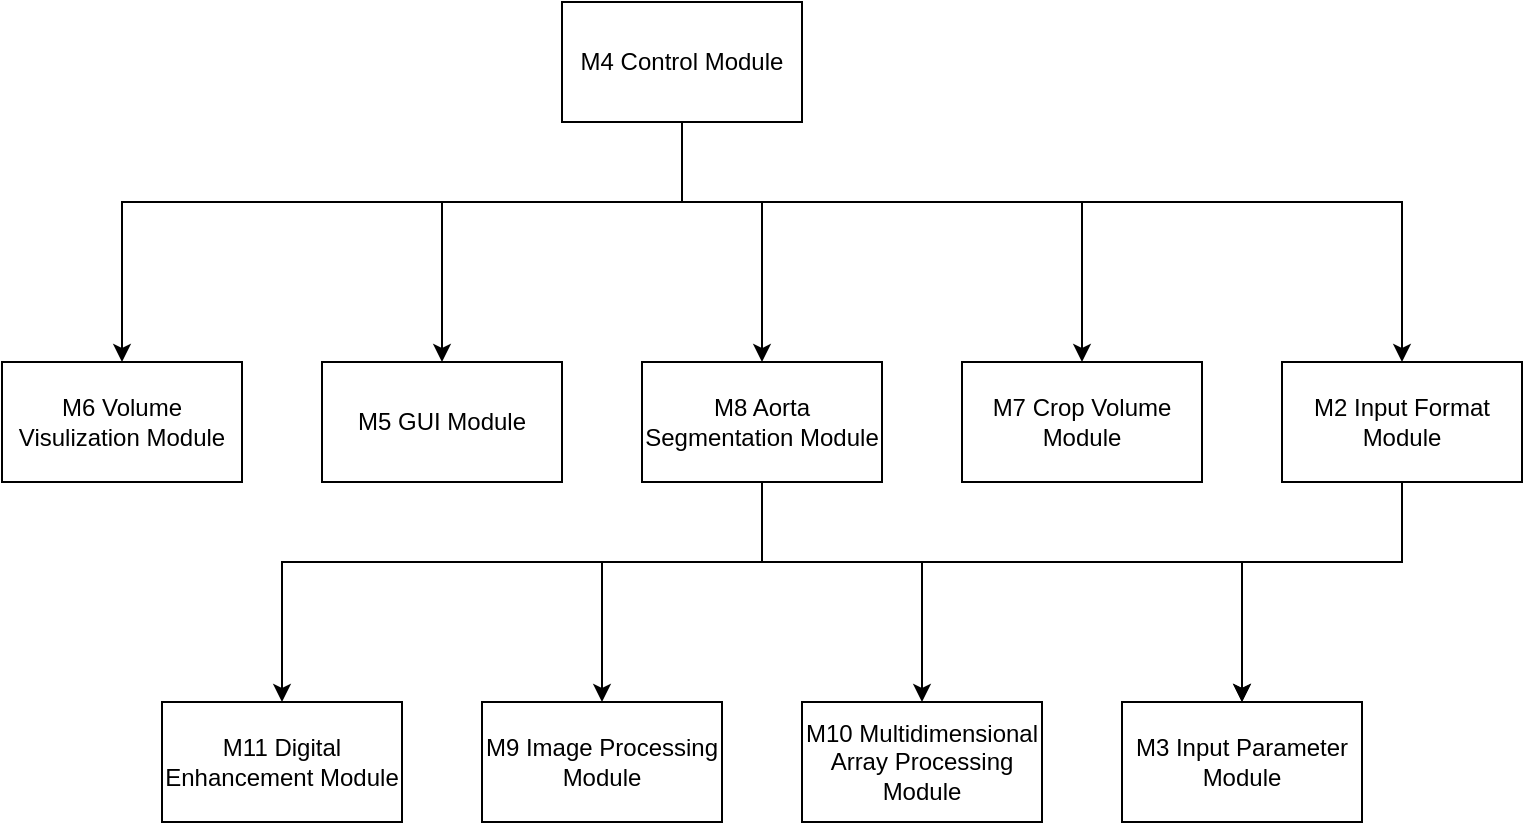 <mxfile version="21.5.0" type="device">
  <diagram id="C5RBs43oDa-KdzZeNtuy" name="Page-1">
    <mxGraphModel dx="1893" dy="592" grid="1" gridSize="10" guides="1" tooltips="1" connect="1" arrows="1" fold="1" page="1" pageScale="1" pageWidth="827" pageHeight="1169" math="0" shadow="0">
      <root>
        <mxCell id="WIyWlLk6GJQsqaUBKTNV-0" />
        <mxCell id="WIyWlLk6GJQsqaUBKTNV-1" parent="WIyWlLk6GJQsqaUBKTNV-0" />
        <mxCell id="1EBCY1boOkgSbMTvCufC-0" value="M5 GUI Module" style="rounded=0;whiteSpace=wrap;html=1;" parent="WIyWlLk6GJQsqaUBKTNV-1" vertex="1">
          <mxGeometry x="-80" y="300" width="120" height="60" as="geometry" />
        </mxCell>
        <mxCell id="ei3cRNxHF9kn30x7NAEa-4" value="" style="edgeStyle=orthogonalEdgeStyle;rounded=0;orthogonalLoop=1;jettySize=auto;html=1;exitX=0.5;exitY=1;exitDx=0;exitDy=0;" parent="WIyWlLk6GJQsqaUBKTNV-1" source="1EBCY1boOkgSbMTvCufC-5" target="ei3cRNxHF9kn30x7NAEa-3" edge="1">
          <mxGeometry relative="1" as="geometry">
            <Array as="points">
              <mxPoint x="460" y="400" />
              <mxPoint x="380" y="400" />
            </Array>
          </mxGeometry>
        </mxCell>
        <mxCell id="1EBCY1boOkgSbMTvCufC-5" value="M2 Input Format Module" style="rounded=0;whiteSpace=wrap;html=1;" parent="WIyWlLk6GJQsqaUBKTNV-1" vertex="1">
          <mxGeometry x="400" y="300" width="120" height="60" as="geometry" />
        </mxCell>
        <mxCell id="1EBCY1boOkgSbMTvCufC-14" value="" style="edgeStyle=orthogonalEdgeStyle;rounded=0;orthogonalLoop=1;jettySize=auto;html=1;exitX=0.5;exitY=1;exitDx=0;exitDy=0;entryX=0.5;entryY=0;entryDx=0;entryDy=0;" parent="WIyWlLk6GJQsqaUBKTNV-1" source="1EBCY1boOkgSbMTvCufC-7" target="1EBCY1boOkgSbMTvCufC-5" edge="1">
          <mxGeometry relative="1" as="geometry">
            <Array as="points">
              <mxPoint x="100" y="220" />
              <mxPoint x="460" y="220" />
            </Array>
          </mxGeometry>
        </mxCell>
        <mxCell id="1EBCY1boOkgSbMTvCufC-19" value="" style="edgeStyle=orthogonalEdgeStyle;rounded=0;orthogonalLoop=1;jettySize=auto;html=1;" parent="WIyWlLk6GJQsqaUBKTNV-1" source="1EBCY1boOkgSbMTvCufC-7" target="1EBCY1boOkgSbMTvCufC-18" edge="1">
          <mxGeometry relative="1" as="geometry">
            <Array as="points">
              <mxPoint x="100" y="220" />
              <mxPoint x="140" y="220" />
            </Array>
          </mxGeometry>
        </mxCell>
        <mxCell id="1EBCY1boOkgSbMTvCufC-29" style="edgeStyle=orthogonalEdgeStyle;rounded=0;orthogonalLoop=1;jettySize=auto;html=1;entryX=0.5;entryY=0;entryDx=0;entryDy=0;" parent="WIyWlLk6GJQsqaUBKTNV-1" source="1EBCY1boOkgSbMTvCufC-7" target="1EBCY1boOkgSbMTvCufC-0" edge="1">
          <mxGeometry relative="1" as="geometry">
            <Array as="points">
              <mxPoint x="100" y="220" />
              <mxPoint x="-20" y="220" />
            </Array>
          </mxGeometry>
        </mxCell>
        <mxCell id="hporRpVe2DeMpB-hAj59-0" style="edgeStyle=orthogonalEdgeStyle;rounded=0;orthogonalLoop=1;jettySize=auto;html=1;entryX=0.5;entryY=0;entryDx=0;entryDy=0;exitX=0.5;exitY=1;exitDx=0;exitDy=0;" edge="1" parent="WIyWlLk6GJQsqaUBKTNV-1" source="1EBCY1boOkgSbMTvCufC-7" target="1EBCY1boOkgSbMTvCufC-17">
          <mxGeometry relative="1" as="geometry">
            <Array as="points">
              <mxPoint x="100" y="220" />
              <mxPoint x="300" y="220" />
            </Array>
          </mxGeometry>
        </mxCell>
        <mxCell id="hporRpVe2DeMpB-hAj59-1" style="edgeStyle=orthogonalEdgeStyle;rounded=0;orthogonalLoop=1;jettySize=auto;html=1;entryX=0.5;entryY=0;entryDx=0;entryDy=0;" edge="1" parent="WIyWlLk6GJQsqaUBKTNV-1" source="1EBCY1boOkgSbMTvCufC-7" target="1EBCY1boOkgSbMTvCufC-15">
          <mxGeometry relative="1" as="geometry">
            <Array as="points">
              <mxPoint x="100" y="220" />
              <mxPoint x="-180" y="220" />
            </Array>
          </mxGeometry>
        </mxCell>
        <mxCell id="1EBCY1boOkgSbMTvCufC-7" value="M4 Control Module" style="rounded=0;whiteSpace=wrap;html=1;" parent="WIyWlLk6GJQsqaUBKTNV-1" vertex="1">
          <mxGeometry x="40" y="120" width="120" height="60" as="geometry" />
        </mxCell>
        <mxCell id="1EBCY1boOkgSbMTvCufC-15" value="M6 Volume Visulization Module" style="rounded=0;whiteSpace=wrap;html=1;" parent="WIyWlLk6GJQsqaUBKTNV-1" vertex="1">
          <mxGeometry x="-240" y="300" width="120" height="60" as="geometry" />
        </mxCell>
        <mxCell id="1EBCY1boOkgSbMTvCufC-17" value="M7 Crop Volume Module" style="rounded=0;whiteSpace=wrap;html=1;" parent="WIyWlLk6GJQsqaUBKTNV-1" vertex="1">
          <mxGeometry x="240" y="300" width="120" height="60" as="geometry" />
        </mxCell>
        <mxCell id="1EBCY1boOkgSbMTvCufC-21" value="" style="edgeStyle=orthogonalEdgeStyle;rounded=0;orthogonalLoop=1;jettySize=auto;html=1;exitX=0.5;exitY=1;exitDx=0;exitDy=0;" parent="WIyWlLk6GJQsqaUBKTNV-1" source="1EBCY1boOkgSbMTvCufC-18" target="1EBCY1boOkgSbMTvCufC-20" edge="1">
          <mxGeometry relative="1" as="geometry">
            <mxPoint x="20" y="360" as="sourcePoint" />
            <Array as="points">
              <mxPoint x="140" y="400" />
              <mxPoint x="-100" y="400" />
            </Array>
          </mxGeometry>
        </mxCell>
        <mxCell id="1EBCY1boOkgSbMTvCufC-23" value="" style="edgeStyle=orthogonalEdgeStyle;rounded=0;orthogonalLoop=1;jettySize=auto;html=1;" parent="WIyWlLk6GJQsqaUBKTNV-1" target="1EBCY1boOkgSbMTvCufC-22" edge="1">
          <mxGeometry relative="1" as="geometry">
            <mxPoint x="50" y="400" as="sourcePoint" />
            <Array as="points">
              <mxPoint x="20" y="400" />
              <mxPoint x="100" y="400" />
            </Array>
          </mxGeometry>
        </mxCell>
        <mxCell id="1EBCY1boOkgSbMTvCufC-25" value="" style="edgeStyle=orthogonalEdgeStyle;rounded=0;orthogonalLoop=1;jettySize=auto;html=1;exitX=0.5;exitY=1;exitDx=0;exitDy=0;" parent="WIyWlLk6GJQsqaUBKTNV-1" source="1EBCY1boOkgSbMTvCufC-18" target="1EBCY1boOkgSbMTvCufC-24" edge="1">
          <mxGeometry relative="1" as="geometry">
            <mxPoint x="20" y="360" as="sourcePoint" />
            <Array as="points">
              <mxPoint x="140" y="400" />
              <mxPoint x="220" y="400" />
            </Array>
          </mxGeometry>
        </mxCell>
        <mxCell id="ei3cRNxHF9kn30x7NAEa-5" value="" style="edgeStyle=orthogonalEdgeStyle;rounded=0;orthogonalLoop=1;jettySize=auto;html=1;exitX=0.5;exitY=1;exitDx=0;exitDy=0;" parent="WIyWlLk6GJQsqaUBKTNV-1" source="1EBCY1boOkgSbMTvCufC-18" target="ei3cRNxHF9kn30x7NAEa-3" edge="1">
          <mxGeometry relative="1" as="geometry">
            <Array as="points">
              <mxPoint x="140" y="400" />
              <mxPoint x="380" y="400" />
            </Array>
          </mxGeometry>
        </mxCell>
        <mxCell id="1EBCY1boOkgSbMTvCufC-18" value="M8 Aorta Segmentation Module" style="rounded=0;whiteSpace=wrap;html=1;" parent="WIyWlLk6GJQsqaUBKTNV-1" vertex="1">
          <mxGeometry x="80" y="300" width="120" height="60" as="geometry" />
        </mxCell>
        <mxCell id="1EBCY1boOkgSbMTvCufC-20" value="M11 Digital Enhancement Module" style="rounded=0;whiteSpace=wrap;html=1;" parent="WIyWlLk6GJQsqaUBKTNV-1" vertex="1">
          <mxGeometry x="-160" y="470" width="120" height="60" as="geometry" />
        </mxCell>
        <mxCell id="1EBCY1boOkgSbMTvCufC-22" value="M9 Image Processing Module" style="rounded=0;whiteSpace=wrap;html=1;" parent="WIyWlLk6GJQsqaUBKTNV-1" vertex="1">
          <mxGeometry y="470" width="120" height="60" as="geometry" />
        </mxCell>
        <mxCell id="1EBCY1boOkgSbMTvCufC-24" value="M10 Multidimensional Array Processing Module" style="rounded=0;whiteSpace=wrap;html=1;" parent="WIyWlLk6GJQsqaUBKTNV-1" vertex="1">
          <mxGeometry x="160" y="470" width="120" height="60" as="geometry" />
        </mxCell>
        <mxCell id="ei3cRNxHF9kn30x7NAEa-3" value="M3 Input Parameter Module" style="rounded=0;whiteSpace=wrap;html=1;" parent="WIyWlLk6GJQsqaUBKTNV-1" vertex="1">
          <mxGeometry x="320" y="470" width="120" height="60" as="geometry" />
        </mxCell>
      </root>
    </mxGraphModel>
  </diagram>
</mxfile>
